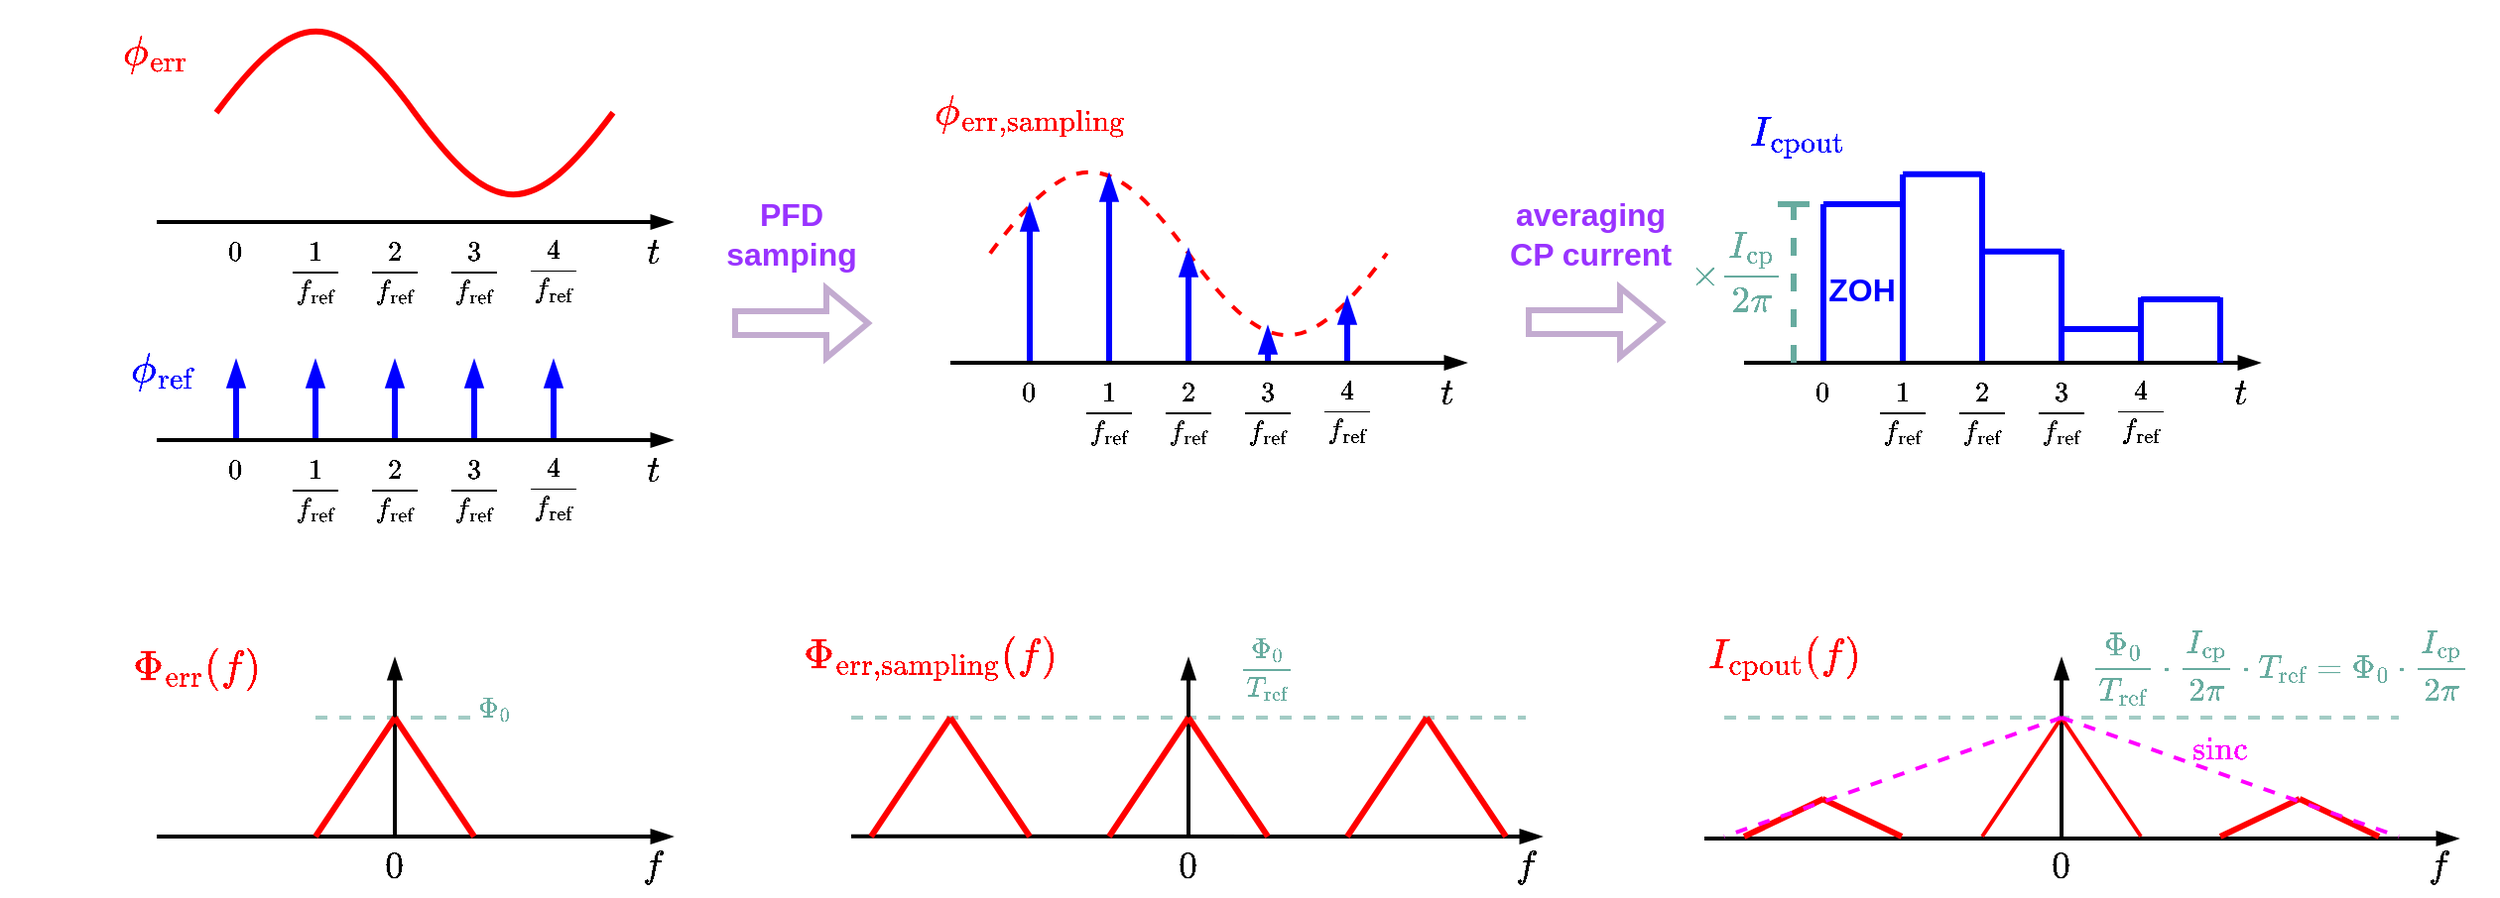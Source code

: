 <mxfile version="28.0.7">
  <diagram name="Page-1" id="WbomQFyr4mOSYKK_uOfv">
    <mxGraphModel dx="929" dy="627" grid="1" gridSize="10" guides="1" tooltips="1" connect="1" arrows="1" fold="1" page="1" pageScale="1" pageWidth="850" pageHeight="1100" math="1" shadow="0">
      <root>
        <mxCell id="0" />
        <mxCell id="1" parent="0" />
        <mxCell id="v1X2Iz-Z-YhmHoCjYg2L-46" value="" style="endArrow=none;dashed=1;html=1;strokeWidth=2;rounded=0;strokeColor=#67AB9F;opacity=60;" parent="1" edge="1">
          <mxGeometry width="50" height="50" relative="1" as="geometry">
            <mxPoint x="120" y="619" as="sourcePoint" />
            <mxPoint x="200" y="619" as="targetPoint" />
          </mxGeometry>
        </mxCell>
        <mxCell id="v1X2Iz-Z-YhmHoCjYg2L-2" value="" style="pointerEvents=1;verticalLabelPosition=bottom;shadow=0;dashed=0;align=center;html=1;verticalAlign=top;shape=mxgraph.electrical.waveforms.sine_wave;strokeWidth=3;strokeColor=#FF0000;" parent="1" vertex="1">
          <mxGeometry x="70" y="259" width="200" height="110" as="geometry" />
        </mxCell>
        <mxCell id="v1X2Iz-Z-YhmHoCjYg2L-5" value="" style="endArrow=blockThin;html=1;rounded=0;endFill=1;strokeWidth=3;strokeColor=#0000FF;" parent="1" edge="1">
          <mxGeometry width="50" height="50" relative="1" as="geometry">
            <mxPoint x="80" y="479" as="sourcePoint" />
            <mxPoint x="80" y="439" as="targetPoint" />
          </mxGeometry>
        </mxCell>
        <mxCell id="v1X2Iz-Z-YhmHoCjYg2L-6" value="" style="endArrow=blockThin;html=1;rounded=0;endFill=1;strokeWidth=3;strokeColor=#0000FF;" parent="1" edge="1">
          <mxGeometry width="50" height="50" relative="1" as="geometry">
            <mxPoint x="120" y="479" as="sourcePoint" />
            <mxPoint x="120" y="439" as="targetPoint" />
          </mxGeometry>
        </mxCell>
        <mxCell id="v1X2Iz-Z-YhmHoCjYg2L-7" value="" style="endArrow=blockThin;html=1;rounded=0;endFill=1;strokeWidth=3;strokeColor=#0000FF;" parent="1" edge="1">
          <mxGeometry width="50" height="50" relative="1" as="geometry">
            <mxPoint x="160" y="479" as="sourcePoint" />
            <mxPoint x="160" y="439" as="targetPoint" />
          </mxGeometry>
        </mxCell>
        <mxCell id="v1X2Iz-Z-YhmHoCjYg2L-8" value="" style="endArrow=blockThin;html=1;rounded=0;endFill=1;strokeWidth=3;strokeColor=#0000FF;" parent="1" edge="1">
          <mxGeometry width="50" height="50" relative="1" as="geometry">
            <mxPoint x="200" y="479" as="sourcePoint" />
            <mxPoint x="200" y="439" as="targetPoint" />
          </mxGeometry>
        </mxCell>
        <mxCell id="v1X2Iz-Z-YhmHoCjYg2L-9" value="" style="endArrow=blockThin;html=1;rounded=0;endFill=1;strokeWidth=3;strokeColor=#0000FF;" parent="1" edge="1">
          <mxGeometry width="50" height="50" relative="1" as="geometry">
            <mxPoint x="240" y="479" as="sourcePoint" />
            <mxPoint x="240" y="439" as="targetPoint" />
          </mxGeometry>
        </mxCell>
        <mxCell id="v1X2Iz-Z-YhmHoCjYg2L-10" value="" style="endArrow=blockThin;html=1;rounded=0;endFill=1;strokeWidth=2;" parent="1" edge="1">
          <mxGeometry width="50" height="50" relative="1" as="geometry">
            <mxPoint x="40" y="479" as="sourcePoint" />
            <mxPoint x="300" y="479" as="targetPoint" />
          </mxGeometry>
        </mxCell>
        <mxCell id="v1X2Iz-Z-YhmHoCjYg2L-11" value="&lt;font style=&quot;font-size: 18px; color: rgb(255, 0, 0);&quot;&gt;&lt;b&gt;$$\phi_\text{err}$$&lt;/b&gt;&lt;/font&gt;" style="text;html=1;align=center;verticalAlign=middle;whiteSpace=wrap;rounded=0;" parent="1" vertex="1">
          <mxGeometry x="10" y="269" width="60" height="30" as="geometry" />
        </mxCell>
        <mxCell id="v1X2Iz-Z-YhmHoCjYg2L-12" value="&lt;font style=&quot;font-size: 16px; color: rgb(153, 51, 255);&quot;&gt;&lt;b style=&quot;&quot;&gt;PFD samping&lt;/b&gt;&lt;/font&gt;" style="text;html=1;align=center;verticalAlign=middle;whiteSpace=wrap;rounded=0;" parent="1" vertex="1">
          <mxGeometry x="330" y="360" width="60" height="30" as="geometry" />
        </mxCell>
        <mxCell id="v1X2Iz-Z-YhmHoCjYg2L-13" value="" style="shape=flexArrow;endArrow=classic;html=1;rounded=0;strokeColor=#C3ABD0;strokeWidth=3;" parent="1" edge="1">
          <mxGeometry width="50" height="50" relative="1" as="geometry">
            <mxPoint x="330" y="420" as="sourcePoint" />
            <mxPoint x="400" y="420" as="targetPoint" />
          </mxGeometry>
        </mxCell>
        <mxCell id="v1X2Iz-Z-YhmHoCjYg2L-21" value="$$0$$" style="text;html=1;align=center;verticalAlign=middle;whiteSpace=wrap;rounded=0;" parent="1" vertex="1">
          <mxGeometry x="50" y="479" width="60" height="30" as="geometry" />
        </mxCell>
        <mxCell id="v1X2Iz-Z-YhmHoCjYg2L-22" value="$$\frac{1}{f_\text{ref}}$$" style="text;html=1;align=center;verticalAlign=middle;whiteSpace=wrap;rounded=0;" parent="1" vertex="1">
          <mxGeometry x="90" y="489" width="60" height="30" as="geometry" />
        </mxCell>
        <mxCell id="v1X2Iz-Z-YhmHoCjYg2L-23" value="$$\frac{2}{f_\text{ref}}$$" style="text;html=1;align=center;verticalAlign=middle;whiteSpace=wrap;rounded=0;" parent="1" vertex="1">
          <mxGeometry x="130" y="489" width="60" height="30" as="geometry" />
        </mxCell>
        <mxCell id="v1X2Iz-Z-YhmHoCjYg2L-24" value="$$\frac{3}{f_\text{ref}}$$" style="text;html=1;align=center;verticalAlign=middle;whiteSpace=wrap;rounded=0;" parent="1" vertex="1">
          <mxGeometry x="170" y="489" width="60" height="30" as="geometry" />
        </mxCell>
        <mxCell id="v1X2Iz-Z-YhmHoCjYg2L-25" value="$$\frac{4}{f_\text{ref}}$$" style="text;html=1;align=center;verticalAlign=middle;whiteSpace=wrap;rounded=0;" parent="1" vertex="1">
          <mxGeometry x="210" y="489" width="60" height="30" as="geometry" />
        </mxCell>
        <mxCell id="v1X2Iz-Z-YhmHoCjYg2L-26" value="" style="pointerEvents=1;verticalLabelPosition=bottom;shadow=0;dashed=1;align=center;html=1;verticalAlign=top;shape=mxgraph.electrical.waveforms.sine_wave;strokeWidth=2;strokeColor=#FF0000;" parent="1" vertex="1">
          <mxGeometry x="460" y="330" width="200" height="110" as="geometry" />
        </mxCell>
        <mxCell id="v1X2Iz-Z-YhmHoCjYg2L-27" value="" style="endArrow=blockThin;html=1;rounded=0;endFill=1;strokeWidth=3;strokeColor=#0000FF;" parent="1" edge="1">
          <mxGeometry width="50" height="50" relative="1" as="geometry">
            <mxPoint x="480" y="440" as="sourcePoint" />
            <mxPoint x="480" y="360" as="targetPoint" />
          </mxGeometry>
        </mxCell>
        <mxCell id="v1X2Iz-Z-YhmHoCjYg2L-28" value="" style="endArrow=blockThin;html=1;rounded=0;endFill=1;strokeWidth=3;strokeColor=#0000FF;" parent="1" edge="1">
          <mxGeometry width="50" height="50" relative="1" as="geometry">
            <mxPoint x="520" y="440" as="sourcePoint" />
            <mxPoint x="520" y="345" as="targetPoint" />
          </mxGeometry>
        </mxCell>
        <mxCell id="v1X2Iz-Z-YhmHoCjYg2L-29" value="" style="endArrow=blockThin;html=1;rounded=0;endFill=1;strokeWidth=3;strokeColor=#0000FF;" parent="1" edge="1">
          <mxGeometry width="50" height="50" relative="1" as="geometry">
            <mxPoint x="560" y="440" as="sourcePoint" />
            <mxPoint x="560" y="383" as="targetPoint" />
          </mxGeometry>
        </mxCell>
        <mxCell id="v1X2Iz-Z-YhmHoCjYg2L-30" value="" style="endArrow=blockThin;html=1;rounded=0;endFill=1;strokeWidth=3;strokeColor=#0000FF;" parent="1" edge="1">
          <mxGeometry width="50" height="50" relative="1" as="geometry">
            <mxPoint x="600" y="440" as="sourcePoint" />
            <mxPoint x="600" y="422" as="targetPoint" />
          </mxGeometry>
        </mxCell>
        <mxCell id="v1X2Iz-Z-YhmHoCjYg2L-31" value="" style="endArrow=blockThin;html=1;rounded=0;endFill=1;strokeWidth=3;strokeColor=#0000FF;" parent="1" edge="1">
          <mxGeometry width="50" height="50" relative="1" as="geometry">
            <mxPoint x="640" y="440" as="sourcePoint" />
            <mxPoint x="640" y="407" as="targetPoint" />
          </mxGeometry>
        </mxCell>
        <mxCell id="v1X2Iz-Z-YhmHoCjYg2L-32" value="" style="endArrow=blockThin;html=1;rounded=0;endFill=1;strokeWidth=2;" parent="1" edge="1">
          <mxGeometry width="50" height="50" relative="1" as="geometry">
            <mxPoint x="440" y="440" as="sourcePoint" />
            <mxPoint x="700" y="440" as="targetPoint" />
          </mxGeometry>
        </mxCell>
        <mxCell id="v1X2Iz-Z-YhmHoCjYg2L-33" value="$$0$$" style="text;html=1;align=center;verticalAlign=middle;whiteSpace=wrap;rounded=0;" parent="1" vertex="1">
          <mxGeometry x="450" y="440" width="60" height="30" as="geometry" />
        </mxCell>
        <mxCell id="v1X2Iz-Z-YhmHoCjYg2L-34" value="$$\frac{1}{f_\text{ref}}$$" style="text;html=1;align=center;verticalAlign=middle;whiteSpace=wrap;rounded=0;" parent="1" vertex="1">
          <mxGeometry x="490" y="450" width="60" height="30" as="geometry" />
        </mxCell>
        <mxCell id="v1X2Iz-Z-YhmHoCjYg2L-35" value="$$\frac{2}{f_\text{ref}}$$" style="text;html=1;align=center;verticalAlign=middle;whiteSpace=wrap;rounded=0;" parent="1" vertex="1">
          <mxGeometry x="530" y="450" width="60" height="30" as="geometry" />
        </mxCell>
        <mxCell id="v1X2Iz-Z-YhmHoCjYg2L-36" value="$$\frac{3}{f_\text{ref}}$$" style="text;html=1;align=center;verticalAlign=middle;whiteSpace=wrap;rounded=0;" parent="1" vertex="1">
          <mxGeometry x="570" y="450" width="60" height="30" as="geometry" />
        </mxCell>
        <mxCell id="v1X2Iz-Z-YhmHoCjYg2L-37" value="$$\frac{4}{f_\text{ref}}$$" style="text;html=1;align=center;verticalAlign=middle;whiteSpace=wrap;rounded=0;" parent="1" vertex="1">
          <mxGeometry x="610" y="450" width="60" height="30" as="geometry" />
        </mxCell>
        <mxCell id="v1X2Iz-Z-YhmHoCjYg2L-39" value="" style="endArrow=blockThin;html=1;rounded=0;endFill=1;strokeWidth=2;" parent="1" edge="1">
          <mxGeometry width="50" height="50" relative="1" as="geometry">
            <mxPoint x="40" y="679" as="sourcePoint" />
            <mxPoint x="300" y="679" as="targetPoint" />
          </mxGeometry>
        </mxCell>
        <mxCell id="v1X2Iz-Z-YhmHoCjYg2L-42" value="" style="endArrow=blockThin;html=1;rounded=0;endFill=1;strokeWidth=2;" parent="1" edge="1">
          <mxGeometry width="50" height="50" relative="1" as="geometry">
            <mxPoint x="160" y="679" as="sourcePoint" />
            <mxPoint x="160" y="589" as="targetPoint" />
          </mxGeometry>
        </mxCell>
        <mxCell id="v1X2Iz-Z-YhmHoCjYg2L-40" value="" style="endArrow=none;html=1;rounded=0;strokeWidth=3;strokeColor=#FF0000;" parent="1" edge="1">
          <mxGeometry width="50" height="50" relative="1" as="geometry">
            <mxPoint x="120" y="679" as="sourcePoint" />
            <mxPoint x="160" y="619" as="targetPoint" />
          </mxGeometry>
        </mxCell>
        <mxCell id="v1X2Iz-Z-YhmHoCjYg2L-41" value="" style="endArrow=none;html=1;rounded=0;strokeWidth=3;strokeColor=#FF0000;" parent="1" edge="1">
          <mxGeometry width="50" height="50" relative="1" as="geometry">
            <mxPoint x="200" y="679" as="sourcePoint" />
            <mxPoint x="160" y="619" as="targetPoint" />
          </mxGeometry>
        </mxCell>
        <mxCell id="v1X2Iz-Z-YhmHoCjYg2L-43" value="&lt;font style=&quot;font-size: 18px; color: rgb(255, 0, 0);&quot;&gt;&lt;b&gt;$$\Phi_\text{err}(f)$$&lt;/b&gt;&lt;/font&gt;" style="text;html=1;align=center;verticalAlign=middle;whiteSpace=wrap;rounded=0;" parent="1" vertex="1">
          <mxGeometry x="30" y="579" width="60" height="30" as="geometry" />
        </mxCell>
        <mxCell id="v1X2Iz-Z-YhmHoCjYg2L-44" value="&lt;font style=&quot;font-size: 16px;&quot;&gt;&lt;b&gt;&lt;i&gt;$$t$$&lt;/i&gt;&lt;/b&gt;&lt;/font&gt;" style="text;html=1;align=center;verticalAlign=middle;whiteSpace=wrap;rounded=0;" parent="1" vertex="1">
          <mxGeometry x="260" y="479" width="60" height="30" as="geometry" />
        </mxCell>
        <mxCell id="v1X2Iz-Z-YhmHoCjYg2L-45" value="&lt;font style=&quot;font-size: 16px;&quot;&gt;&lt;b&gt;&lt;i&gt;$$f$$&lt;/i&gt;&lt;/b&gt;&lt;/font&gt;" style="text;html=1;align=center;verticalAlign=middle;whiteSpace=wrap;rounded=0;" parent="1" vertex="1">
          <mxGeometry x="260" y="679" width="60" height="30" as="geometry" />
        </mxCell>
        <mxCell id="v1X2Iz-Z-YhmHoCjYg2L-47" value="&lt;font style=&quot;color: rgb(103, 171, 159);&quot;&gt;&lt;b style=&quot;&quot;&gt;$$\Phi_0$$&lt;/b&gt;&lt;/font&gt;" style="text;html=1;align=center;verticalAlign=middle;whiteSpace=wrap;rounded=0;" parent="1" vertex="1">
          <mxGeometry x="180" y="599" width="60" height="30" as="geometry" />
        </mxCell>
        <mxCell id="v1X2Iz-Z-YhmHoCjYg2L-48" value="" style="endArrow=none;dashed=1;html=1;strokeWidth=2;rounded=0;strokeColor=#67AB9F;opacity=60;" parent="1" edge="1">
          <mxGeometry width="50" height="50" relative="1" as="geometry">
            <mxPoint x="390" y="619" as="sourcePoint" />
            <mxPoint x="730" y="619" as="targetPoint" />
          </mxGeometry>
        </mxCell>
        <mxCell id="v1X2Iz-Z-YhmHoCjYg2L-49" value="" style="endArrow=blockThin;html=1;rounded=0;endFill=1;strokeWidth=2;exitX=0.833;exitY=-0.003;exitDx=0;exitDy=0;exitPerimeter=0;" parent="1" edge="1">
          <mxGeometry width="50" height="50" relative="1" as="geometry">
            <mxPoint x="389.98" y="678.91" as="sourcePoint" />
            <mxPoint x="738" y="679" as="targetPoint" />
          </mxGeometry>
        </mxCell>
        <mxCell id="v1X2Iz-Z-YhmHoCjYg2L-50" value="" style="endArrow=blockThin;html=1;rounded=0;endFill=1;strokeWidth=2;" parent="1" edge="1">
          <mxGeometry width="50" height="50" relative="1" as="geometry">
            <mxPoint x="560" y="679" as="sourcePoint" />
            <mxPoint x="560" y="589" as="targetPoint" />
          </mxGeometry>
        </mxCell>
        <mxCell id="v1X2Iz-Z-YhmHoCjYg2L-51" value="" style="endArrow=none;html=1;rounded=0;strokeWidth=3;strokeColor=#FF0000;" parent="1" edge="1">
          <mxGeometry width="50" height="50" relative="1" as="geometry">
            <mxPoint x="520" y="679" as="sourcePoint" />
            <mxPoint x="560" y="619" as="targetPoint" />
          </mxGeometry>
        </mxCell>
        <mxCell id="v1X2Iz-Z-YhmHoCjYg2L-52" value="" style="endArrow=none;html=1;rounded=0;strokeWidth=3;strokeColor=#FF0000;" parent="1" edge="1">
          <mxGeometry width="50" height="50" relative="1" as="geometry">
            <mxPoint x="600" y="679" as="sourcePoint" />
            <mxPoint x="560" y="619" as="targetPoint" />
          </mxGeometry>
        </mxCell>
        <mxCell id="v1X2Iz-Z-YhmHoCjYg2L-54" value="&lt;font style=&quot;font-size: 16px;&quot;&gt;&lt;b&gt;&lt;i&gt;$$f$$&lt;/i&gt;&lt;/b&gt;&lt;/font&gt;" style="text;html=1;align=center;verticalAlign=middle;whiteSpace=wrap;rounded=0;" parent="1" vertex="1">
          <mxGeometry x="700" y="679" width="60" height="30" as="geometry" />
        </mxCell>
        <mxCell id="v1X2Iz-Z-YhmHoCjYg2L-55" value="&lt;font style=&quot;color: rgb(103, 171, 159);&quot;&gt;&lt;b style=&quot;&quot;&gt;$$\frac{\Phi_0}{T_\text{ref}}$$&lt;/b&gt;&lt;/font&gt;" style="text;html=1;align=center;verticalAlign=middle;whiteSpace=wrap;rounded=0;" parent="1" vertex="1">
          <mxGeometry x="570" y="579" width="60" height="30" as="geometry" />
        </mxCell>
        <mxCell id="v1X2Iz-Z-YhmHoCjYg2L-58" value="" style="endArrow=none;html=1;rounded=0;strokeWidth=3;strokeColor=#FF0000;" parent="1" edge="1">
          <mxGeometry width="50" height="50" relative="1" as="geometry">
            <mxPoint x="640" y="679" as="sourcePoint" />
            <mxPoint x="680" y="619" as="targetPoint" />
          </mxGeometry>
        </mxCell>
        <mxCell id="v1X2Iz-Z-YhmHoCjYg2L-59" value="" style="endArrow=none;html=1;rounded=0;strokeWidth=3;strokeColor=#FF0000;" parent="1" edge="1">
          <mxGeometry width="50" height="50" relative="1" as="geometry">
            <mxPoint x="720" y="679" as="sourcePoint" />
            <mxPoint x="680" y="619" as="targetPoint" />
          </mxGeometry>
        </mxCell>
        <mxCell id="v1X2Iz-Z-YhmHoCjYg2L-62" value="" style="endArrow=none;html=1;rounded=0;strokeWidth=3;strokeColor=#FF0000;" parent="1" edge="1">
          <mxGeometry width="50" height="50" relative="1" as="geometry">
            <mxPoint x="400" y="679" as="sourcePoint" />
            <mxPoint x="440" y="619" as="targetPoint" />
          </mxGeometry>
        </mxCell>
        <mxCell id="v1X2Iz-Z-YhmHoCjYg2L-63" value="" style="endArrow=none;html=1;rounded=0;strokeWidth=3;strokeColor=#FF0000;" parent="1" edge="1">
          <mxGeometry width="50" height="50" relative="1" as="geometry">
            <mxPoint x="480" y="679" as="sourcePoint" />
            <mxPoint x="440" y="619" as="targetPoint" />
          </mxGeometry>
        </mxCell>
        <mxCell id="v1X2Iz-Z-YhmHoCjYg2L-64" value="&lt;font style=&quot;font-size: 18px; color: rgb(255, 0, 0);&quot;&gt;&lt;b&gt;$$\Phi_\text{err,sampling}(f)$$&lt;/b&gt;&lt;/font&gt;" style="text;html=1;align=center;verticalAlign=middle;whiteSpace=wrap;rounded=0;" parent="1" vertex="1">
          <mxGeometry x="400" y="574" width="60" height="30" as="geometry" />
        </mxCell>
        <mxCell id="v1X2Iz-Z-YhmHoCjYg2L-65" value="&lt;font style=&quot;font-size: 18px; color: rgb(255, 0, 0);&quot;&gt;&lt;b&gt;$$\phi_\text{err,sampling}$$&lt;/b&gt;&lt;/font&gt;" style="text;html=1;align=center;verticalAlign=middle;whiteSpace=wrap;rounded=0;" parent="1" vertex="1">
          <mxGeometry x="450" y="300" width="60" height="30" as="geometry" />
        </mxCell>
        <mxCell id="v1X2Iz-Z-YhmHoCjYg2L-66" value="" style="endArrow=blockThin;html=1;rounded=0;endFill=1;strokeWidth=2;" parent="1" edge="1">
          <mxGeometry width="50" height="50" relative="1" as="geometry">
            <mxPoint x="40" y="369" as="sourcePoint" />
            <mxPoint x="300" y="369" as="targetPoint" />
          </mxGeometry>
        </mxCell>
        <mxCell id="v1X2Iz-Z-YhmHoCjYg2L-67" value="$$0$$" style="text;html=1;align=center;verticalAlign=middle;whiteSpace=wrap;rounded=0;" parent="1" vertex="1">
          <mxGeometry x="50" y="369" width="60" height="30" as="geometry" />
        </mxCell>
        <mxCell id="v1X2Iz-Z-YhmHoCjYg2L-68" value="$$\frac{1}{f_\text{ref}}$$" style="text;html=1;align=center;verticalAlign=middle;whiteSpace=wrap;rounded=0;" parent="1" vertex="1">
          <mxGeometry x="90" y="379" width="60" height="30" as="geometry" />
        </mxCell>
        <mxCell id="v1X2Iz-Z-YhmHoCjYg2L-69" value="$$\frac{2}{f_\text{ref}}$$" style="text;html=1;align=center;verticalAlign=middle;whiteSpace=wrap;rounded=0;" parent="1" vertex="1">
          <mxGeometry x="130" y="379" width="60" height="30" as="geometry" />
        </mxCell>
        <mxCell id="v1X2Iz-Z-YhmHoCjYg2L-70" value="$$\frac{3}{f_\text{ref}}$$" style="text;html=1;align=center;verticalAlign=middle;whiteSpace=wrap;rounded=0;" parent="1" vertex="1">
          <mxGeometry x="170" y="379" width="60" height="30" as="geometry" />
        </mxCell>
        <mxCell id="v1X2Iz-Z-YhmHoCjYg2L-71" value="$$\frac{4}{f_\text{ref}}$$" style="text;html=1;align=center;verticalAlign=middle;whiteSpace=wrap;rounded=0;" parent="1" vertex="1">
          <mxGeometry x="210" y="379" width="60" height="30" as="geometry" />
        </mxCell>
        <mxCell id="v1X2Iz-Z-YhmHoCjYg2L-72" value="&lt;font style=&quot;font-size: 16px;&quot;&gt;&lt;b&gt;&lt;i&gt;$$t$$&lt;/i&gt;&lt;/b&gt;&lt;/font&gt;" style="text;html=1;align=center;verticalAlign=middle;whiteSpace=wrap;rounded=0;" parent="1" vertex="1">
          <mxGeometry x="260" y="369" width="60" height="30" as="geometry" />
        </mxCell>
        <mxCell id="v1X2Iz-Z-YhmHoCjYg2L-75" value="" style="endArrow=none;html=1;rounded=0;endFill=0;strokeWidth=3;strokeColor=#0000FF;" parent="1" edge="1">
          <mxGeometry width="50" height="50" relative="1" as="geometry">
            <mxPoint x="880" y="440" as="sourcePoint" />
            <mxPoint x="880" y="360" as="targetPoint" />
          </mxGeometry>
        </mxCell>
        <mxCell id="v1X2Iz-Z-YhmHoCjYg2L-76" value="" style="endArrow=none;html=1;rounded=0;endFill=0;strokeWidth=3;strokeColor=#0000FF;" parent="1" edge="1">
          <mxGeometry width="50" height="50" relative="1" as="geometry">
            <mxPoint x="920" y="440" as="sourcePoint" />
            <mxPoint x="920" y="345" as="targetPoint" />
          </mxGeometry>
        </mxCell>
        <mxCell id="v1X2Iz-Z-YhmHoCjYg2L-77" value="" style="endArrow=none;html=1;rounded=0;endFill=0;strokeWidth=3;strokeColor=#0000FF;" parent="1" edge="1">
          <mxGeometry width="50" height="50" relative="1" as="geometry">
            <mxPoint x="960" y="440" as="sourcePoint" />
            <mxPoint x="960" y="344" as="targetPoint" />
          </mxGeometry>
        </mxCell>
        <mxCell id="v1X2Iz-Z-YhmHoCjYg2L-78" value="" style="endArrow=none;html=1;rounded=0;endFill=0;strokeWidth=3;strokeColor=#0000FF;" parent="1" edge="1">
          <mxGeometry width="50" height="50" relative="1" as="geometry">
            <mxPoint x="1000" y="440" as="sourcePoint" />
            <mxPoint x="1000" y="383" as="targetPoint" />
          </mxGeometry>
        </mxCell>
        <mxCell id="v1X2Iz-Z-YhmHoCjYg2L-79" value="" style="endArrow=none;html=1;rounded=0;endFill=0;strokeWidth=3;strokeColor=#0000FF;" parent="1" edge="1">
          <mxGeometry width="50" height="50" relative="1" as="geometry">
            <mxPoint x="1040" y="440" as="sourcePoint" />
            <mxPoint x="1040" y="407" as="targetPoint" />
          </mxGeometry>
        </mxCell>
        <mxCell id="v1X2Iz-Z-YhmHoCjYg2L-80" value="" style="endArrow=blockThin;html=1;rounded=0;endFill=1;strokeWidth=2;" parent="1" edge="1">
          <mxGeometry width="50" height="50" relative="1" as="geometry">
            <mxPoint x="840" y="440" as="sourcePoint" />
            <mxPoint x="1100" y="440" as="targetPoint" />
          </mxGeometry>
        </mxCell>
        <mxCell id="v1X2Iz-Z-YhmHoCjYg2L-81" value="$$0$$" style="text;html=1;align=center;verticalAlign=middle;whiteSpace=wrap;rounded=0;" parent="1" vertex="1">
          <mxGeometry x="850" y="440" width="60" height="30" as="geometry" />
        </mxCell>
        <mxCell id="v1X2Iz-Z-YhmHoCjYg2L-82" value="$$\frac{1}{f_\text{ref}}$$" style="text;html=1;align=center;verticalAlign=middle;whiteSpace=wrap;rounded=0;" parent="1" vertex="1">
          <mxGeometry x="890" y="450" width="60" height="30" as="geometry" />
        </mxCell>
        <mxCell id="v1X2Iz-Z-YhmHoCjYg2L-83" value="$$\frac{2}{f_\text{ref}}$$" style="text;html=1;align=center;verticalAlign=middle;whiteSpace=wrap;rounded=0;" parent="1" vertex="1">
          <mxGeometry x="930" y="450" width="60" height="30" as="geometry" />
        </mxCell>
        <mxCell id="v1X2Iz-Z-YhmHoCjYg2L-84" value="$$\frac{3}{f_\text{ref}}$$" style="text;html=1;align=center;verticalAlign=middle;whiteSpace=wrap;rounded=0;" parent="1" vertex="1">
          <mxGeometry x="970" y="450" width="60" height="30" as="geometry" />
        </mxCell>
        <mxCell id="v1X2Iz-Z-YhmHoCjYg2L-85" value="$$\frac{4}{f_\text{ref}}$$" style="text;html=1;align=center;verticalAlign=middle;whiteSpace=wrap;rounded=0;" parent="1" vertex="1">
          <mxGeometry x="1010" y="450" width="60" height="30" as="geometry" />
        </mxCell>
        <mxCell id="v1X2Iz-Z-YhmHoCjYg2L-86" value="" style="endArrow=none;html=1;rounded=0;endFill=0;strokeWidth=3;strokeColor=#0000FF;" parent="1" edge="1">
          <mxGeometry width="50" height="50" relative="1" as="geometry">
            <mxPoint x="920" y="360" as="sourcePoint" />
            <mxPoint x="880" y="360" as="targetPoint" />
          </mxGeometry>
        </mxCell>
        <mxCell id="v1X2Iz-Z-YhmHoCjYg2L-87" value="" style="endArrow=none;html=1;rounded=0;endFill=0;strokeWidth=3;strokeColor=#0000FF;" parent="1" edge="1">
          <mxGeometry width="50" height="50" relative="1" as="geometry">
            <mxPoint x="960" y="344.92" as="sourcePoint" />
            <mxPoint x="920" y="344.92" as="targetPoint" />
          </mxGeometry>
        </mxCell>
        <mxCell id="v1X2Iz-Z-YhmHoCjYg2L-88" value="" style="endArrow=none;html=1;rounded=0;endFill=0;strokeWidth=3;strokeColor=#0000FF;" parent="1" edge="1">
          <mxGeometry width="50" height="50" relative="1" as="geometry">
            <mxPoint x="1000" y="383.92" as="sourcePoint" />
            <mxPoint x="960" y="383.92" as="targetPoint" />
          </mxGeometry>
        </mxCell>
        <mxCell id="v1X2Iz-Z-YhmHoCjYg2L-89" value="" style="endArrow=none;html=1;rounded=0;endFill=0;strokeWidth=3;strokeColor=#0000FF;" parent="1" edge="1">
          <mxGeometry width="50" height="50" relative="1" as="geometry">
            <mxPoint x="1039" y="423" as="sourcePoint" />
            <mxPoint x="999" y="423" as="targetPoint" />
          </mxGeometry>
        </mxCell>
        <mxCell id="v1X2Iz-Z-YhmHoCjYg2L-90" value="" style="endArrow=none;html=1;rounded=0;endFill=0;strokeWidth=3;strokeColor=#0000FF;" parent="1" edge="1">
          <mxGeometry width="50" height="50" relative="1" as="geometry">
            <mxPoint x="1080" y="408" as="sourcePoint" />
            <mxPoint x="1040" y="408" as="targetPoint" />
          </mxGeometry>
        </mxCell>
        <mxCell id="v1X2Iz-Z-YhmHoCjYg2L-91" value="" style="endArrow=none;html=1;rounded=0;endFill=0;strokeWidth=3;strokeColor=#0000FF;" parent="1" edge="1">
          <mxGeometry width="50" height="50" relative="1" as="geometry">
            <mxPoint x="1080" y="440" as="sourcePoint" />
            <mxPoint x="1080" y="407" as="targetPoint" />
          </mxGeometry>
        </mxCell>
        <mxCell id="v1X2Iz-Z-YhmHoCjYg2L-94" value="&lt;font style=&quot;font-size: 18px; color: rgb(0, 0, 255);&quot;&gt;&lt;b style=&quot;&quot;&gt;$$\phi_\text{ref}$$&lt;/b&gt;&lt;/font&gt;" style="text;html=1;align=center;verticalAlign=middle;whiteSpace=wrap;rounded=0;" parent="1" vertex="1">
          <mxGeometry x="20" y="429" width="45" height="30" as="geometry" />
        </mxCell>
        <mxCell id="v1X2Iz-Z-YhmHoCjYg2L-95" value="&lt;font style=&quot;font-size: 16px; color: rgb(153, 51, 255);&quot;&gt;&lt;b style=&quot;&quot;&gt;averaging&amp;nbsp; CP current&amp;nbsp;&lt;/b&gt;&lt;/font&gt;" style="text;html=1;align=center;verticalAlign=middle;whiteSpace=wrap;rounded=0;" parent="1" vertex="1">
          <mxGeometry x="720" y="360" width="90" height="30" as="geometry" />
        </mxCell>
        <mxCell id="v1X2Iz-Z-YhmHoCjYg2L-96" value="" style="shape=flexArrow;endArrow=classic;html=1;rounded=0;strokeColor=#C3ABD0;strokeWidth=3;" parent="1" edge="1">
          <mxGeometry width="50" height="50" relative="1" as="geometry">
            <mxPoint x="730" y="419.52" as="sourcePoint" />
            <mxPoint x="800" y="419.52" as="targetPoint" />
          </mxGeometry>
        </mxCell>
        <mxCell id="v1X2Iz-Z-YhmHoCjYg2L-97" value="&lt;font style=&quot;font-size: 16px; color: rgb(103, 171, 159);&quot;&gt;&lt;b style=&quot;&quot;&gt;$$\times\frac{I_\text{cp}}{2\pi}$$&lt;/b&gt;&lt;/font&gt;" style="text;html=1;align=center;verticalAlign=middle;whiteSpace=wrap;rounded=0;" parent="1" vertex="1">
          <mxGeometry x="814" y="379" width="45" height="30" as="geometry" />
        </mxCell>
        <mxCell id="v1X2Iz-Z-YhmHoCjYg2L-99" value="&lt;font style=&quot;font-size: 18px; color: rgb(0, 0, 255);&quot;&gt;&lt;b style=&quot;&quot;&gt;$$I_\text{cpout}$$&lt;/b&gt;&lt;/font&gt;" style="text;html=1;align=center;verticalAlign=middle;whiteSpace=wrap;rounded=0;" parent="1" vertex="1">
          <mxGeometry x="845" y="310" width="45" height="30" as="geometry" />
        </mxCell>
        <mxCell id="v1X2Iz-Z-YhmHoCjYg2L-100" value="&lt;font style=&quot;color: rgb(0, 0, 255); font-size: 16px;&quot;&gt;&lt;b style=&quot;&quot;&gt;ZOH&lt;/b&gt;&lt;/font&gt;" style="text;html=1;align=center;verticalAlign=middle;whiteSpace=wrap;rounded=0;strokeWidth=3;" parent="1" vertex="1">
          <mxGeometry x="877" y="388" width="45" height="30" as="geometry" />
        </mxCell>
        <mxCell id="v1X2Iz-Z-YhmHoCjYg2L-101" value="" style="endArrow=none;dashed=1;html=1;strokeWidth=2;rounded=0;strokeColor=#67AB9F;opacity=60;" parent="1" edge="1">
          <mxGeometry width="50" height="50" relative="1" as="geometry">
            <mxPoint x="830.02" y="619" as="sourcePoint" />
            <mxPoint x="1170.02" y="619" as="targetPoint" />
          </mxGeometry>
        </mxCell>
        <mxCell id="v1X2Iz-Z-YhmHoCjYg2L-102" value="" style="endArrow=blockThin;html=1;rounded=0;endFill=1;strokeWidth=2;" parent="1" edge="1">
          <mxGeometry width="50" height="50" relative="1" as="geometry">
            <mxPoint x="820" y="680" as="sourcePoint" />
            <mxPoint x="1200" y="680" as="targetPoint" />
          </mxGeometry>
        </mxCell>
        <mxCell id="v1X2Iz-Z-YhmHoCjYg2L-103" value="" style="endArrow=blockThin;html=1;rounded=0;endFill=1;strokeWidth=2;" parent="1" edge="1">
          <mxGeometry width="50" height="50" relative="1" as="geometry">
            <mxPoint x="1000.02" y="679" as="sourcePoint" />
            <mxPoint x="1000.02" y="589" as="targetPoint" />
          </mxGeometry>
        </mxCell>
        <mxCell id="v1X2Iz-Z-YhmHoCjYg2L-104" value="" style="endArrow=none;html=1;rounded=0;strokeWidth=2;strokeColor=#FF0000;" parent="1" edge="1">
          <mxGeometry width="50" height="50" relative="1" as="geometry">
            <mxPoint x="960.02" y="679" as="sourcePoint" />
            <mxPoint x="1000.02" y="619" as="targetPoint" />
          </mxGeometry>
        </mxCell>
        <mxCell id="v1X2Iz-Z-YhmHoCjYg2L-105" value="" style="endArrow=none;html=1;rounded=0;strokeWidth=2;strokeColor=#FF0000;" parent="1" edge="1">
          <mxGeometry width="50" height="50" relative="1" as="geometry">
            <mxPoint x="1040.02" y="679" as="sourcePoint" />
            <mxPoint x="1000.02" y="619" as="targetPoint" />
          </mxGeometry>
        </mxCell>
        <mxCell id="v1X2Iz-Z-YhmHoCjYg2L-107" value="&lt;font style=&quot;font-size: 14px;&quot; color=&quot;#67ab9f&quot;&gt;&lt;b style=&quot;&quot;&gt;$$\frac{\Phi_0}{T_\text{ref}}\cdot \frac{I_\text{cp}}{2\pi}\cdot T_\text{ref}=\Phi_0\cdot \frac{I_\text{cp}}{2\pi}$$&lt;/b&gt;&lt;/font&gt;" style="text;html=1;align=center;verticalAlign=middle;whiteSpace=wrap;rounded=0;" parent="1" vertex="1">
          <mxGeometry x="1030" y="579" width="160" height="30" as="geometry" />
        </mxCell>
        <mxCell id="v1X2Iz-Z-YhmHoCjYg2L-108" value="" style="endArrow=none;html=1;rounded=0;strokeWidth=3;strokeColor=#FF0000;" parent="1" edge="1">
          <mxGeometry width="50" height="50" relative="1" as="geometry">
            <mxPoint x="1080.02" y="679" as="sourcePoint" />
            <mxPoint x="1120" y="660" as="targetPoint" />
          </mxGeometry>
        </mxCell>
        <mxCell id="v1X2Iz-Z-YhmHoCjYg2L-109" value="" style="endArrow=none;html=1;rounded=0;strokeWidth=3;strokeColor=#FF0000;" parent="1" edge="1">
          <mxGeometry width="50" height="50" relative="1" as="geometry">
            <mxPoint x="1160.02" y="679" as="sourcePoint" />
            <mxPoint x="1120" y="660" as="targetPoint" />
          </mxGeometry>
        </mxCell>
        <mxCell id="v1X2Iz-Z-YhmHoCjYg2L-110" value="" style="endArrow=none;html=1;rounded=0;strokeWidth=3;strokeColor=#FF0000;" parent="1" edge="1">
          <mxGeometry width="50" height="50" relative="1" as="geometry">
            <mxPoint x="840.02" y="679" as="sourcePoint" />
            <mxPoint x="880" y="660" as="targetPoint" />
          </mxGeometry>
        </mxCell>
        <mxCell id="v1X2Iz-Z-YhmHoCjYg2L-111" value="" style="endArrow=none;html=1;rounded=0;strokeWidth=3;strokeColor=#FF0000;" parent="1" edge="1">
          <mxGeometry width="50" height="50" relative="1" as="geometry">
            <mxPoint x="919.51" y="679" as="sourcePoint" />
            <mxPoint x="879.49" y="660" as="targetPoint" />
          </mxGeometry>
        </mxCell>
        <mxCell id="v1X2Iz-Z-YhmHoCjYg2L-112" value="&lt;font style=&quot;font-size: 18px; color: rgb(255, 0, 0);&quot;&gt;&lt;b&gt;$$I_\text{cpout}(f)$$&lt;/b&gt;&lt;/font&gt;" style="text;html=1;align=center;verticalAlign=middle;whiteSpace=wrap;rounded=0;" parent="1" vertex="1">
          <mxGeometry x="830" y="574" width="60" height="30" as="geometry" />
        </mxCell>
        <mxCell id="v1X2Iz-Z-YhmHoCjYg2L-114" value="" style="endArrow=none;html=1;rounded=0;strokeColor=#FF00FF;dashed=1;strokeWidth=2;" parent="1" edge="1">
          <mxGeometry width="50" height="50" relative="1" as="geometry">
            <mxPoint x="1000" y="619" as="sourcePoint" />
            <mxPoint x="1170" y="679" as="targetPoint" />
          </mxGeometry>
        </mxCell>
        <mxCell id="v1X2Iz-Z-YhmHoCjYg2L-116" value="" style="endArrow=none;html=1;rounded=0;strokeColor=#FF00FF;dashed=1;strokeWidth=2;" parent="1" edge="1">
          <mxGeometry width="50" height="50" relative="1" as="geometry">
            <mxPoint x="1000" y="619" as="sourcePoint" />
            <mxPoint x="830" y="679" as="targetPoint" />
          </mxGeometry>
        </mxCell>
        <mxCell id="v1X2Iz-Z-YhmHoCjYg2L-117" value="&lt;font style=&quot;color: rgb(255, 0, 255); font-size: 14px;&quot;&gt;&lt;b style=&quot;&quot;&gt;$$\text{sinc}$$&lt;/b&gt;&lt;/font&gt;" style="text;html=1;align=center;verticalAlign=middle;whiteSpace=wrap;rounded=0;" parent="1" vertex="1">
          <mxGeometry x="1050" y="620" width="60" height="30" as="geometry" />
        </mxCell>
        <mxCell id="O5x6K-PuyJ6r4iNwGTU9-1" value="&lt;font style=&quot;font-size: 16px;&quot;&gt;&lt;b&gt;&lt;i&gt;$$t$$&lt;/i&gt;&lt;/b&gt;&lt;/font&gt;" style="text;html=1;align=center;verticalAlign=middle;whiteSpace=wrap;rounded=0;" parent="1" vertex="1">
          <mxGeometry x="660" y="440" width="60" height="30" as="geometry" />
        </mxCell>
        <mxCell id="O5x6K-PuyJ6r4iNwGTU9-2" value="&lt;font style=&quot;font-size: 16px;&quot;&gt;&lt;b&gt;&lt;i&gt;$$t$$&lt;/i&gt;&lt;/b&gt;&lt;/font&gt;" style="text;html=1;align=center;verticalAlign=middle;whiteSpace=wrap;rounded=0;" parent="1" vertex="1">
          <mxGeometry x="1060" y="440" width="60" height="30" as="geometry" />
        </mxCell>
        <mxCell id="O5x6K-PuyJ6r4iNwGTU9-3" value="&lt;font style=&quot;font-size: 16px;&quot;&gt;&lt;b&gt;&lt;i&gt;$$f$$&lt;/i&gt;&lt;/b&gt;&lt;/font&gt;" style="text;html=1;align=center;verticalAlign=middle;whiteSpace=wrap;rounded=0;" parent="1" vertex="1">
          <mxGeometry x="1160" y="679" width="60" height="30" as="geometry" />
        </mxCell>
        <mxCell id="JK-ndHyI9qrgXiUIDrbA-1" value="" style="endArrow=baseDash;html=1;rounded=0;endFill=0;strokeWidth=3;strokeColor=#67AB9F;endSize=12;dashed=1;" edge="1" parent="1">
          <mxGeometry width="50" height="50" relative="1" as="geometry">
            <mxPoint x="865" y="440" as="sourcePoint" />
            <mxPoint x="865" y="360" as="targetPoint" />
          </mxGeometry>
        </mxCell>
        <mxCell id="JK-ndHyI9qrgXiUIDrbA-2" value="&lt;font style=&quot;font-size: 16px;&quot;&gt;$$0$$&lt;/font&gt;" style="text;html=1;align=center;verticalAlign=middle;whiteSpace=wrap;rounded=0;" vertex="1" parent="1">
          <mxGeometry x="130" y="679" width="60" height="30" as="geometry" />
        </mxCell>
        <mxCell id="JK-ndHyI9qrgXiUIDrbA-3" value="&lt;font style=&quot;font-size: 16px;&quot;&gt;$$0$$&lt;/font&gt;" style="text;html=1;align=center;verticalAlign=middle;whiteSpace=wrap;rounded=0;" vertex="1" parent="1">
          <mxGeometry x="530" y="679" width="60" height="30" as="geometry" />
        </mxCell>
        <mxCell id="JK-ndHyI9qrgXiUIDrbA-4" value="&lt;font style=&quot;font-size: 16px;&quot;&gt;$$0$$&lt;/font&gt;" style="text;html=1;align=center;verticalAlign=middle;whiteSpace=wrap;rounded=0;" vertex="1" parent="1">
          <mxGeometry x="970" y="679" width="60" height="30" as="geometry" />
        </mxCell>
      </root>
    </mxGraphModel>
  </diagram>
</mxfile>
